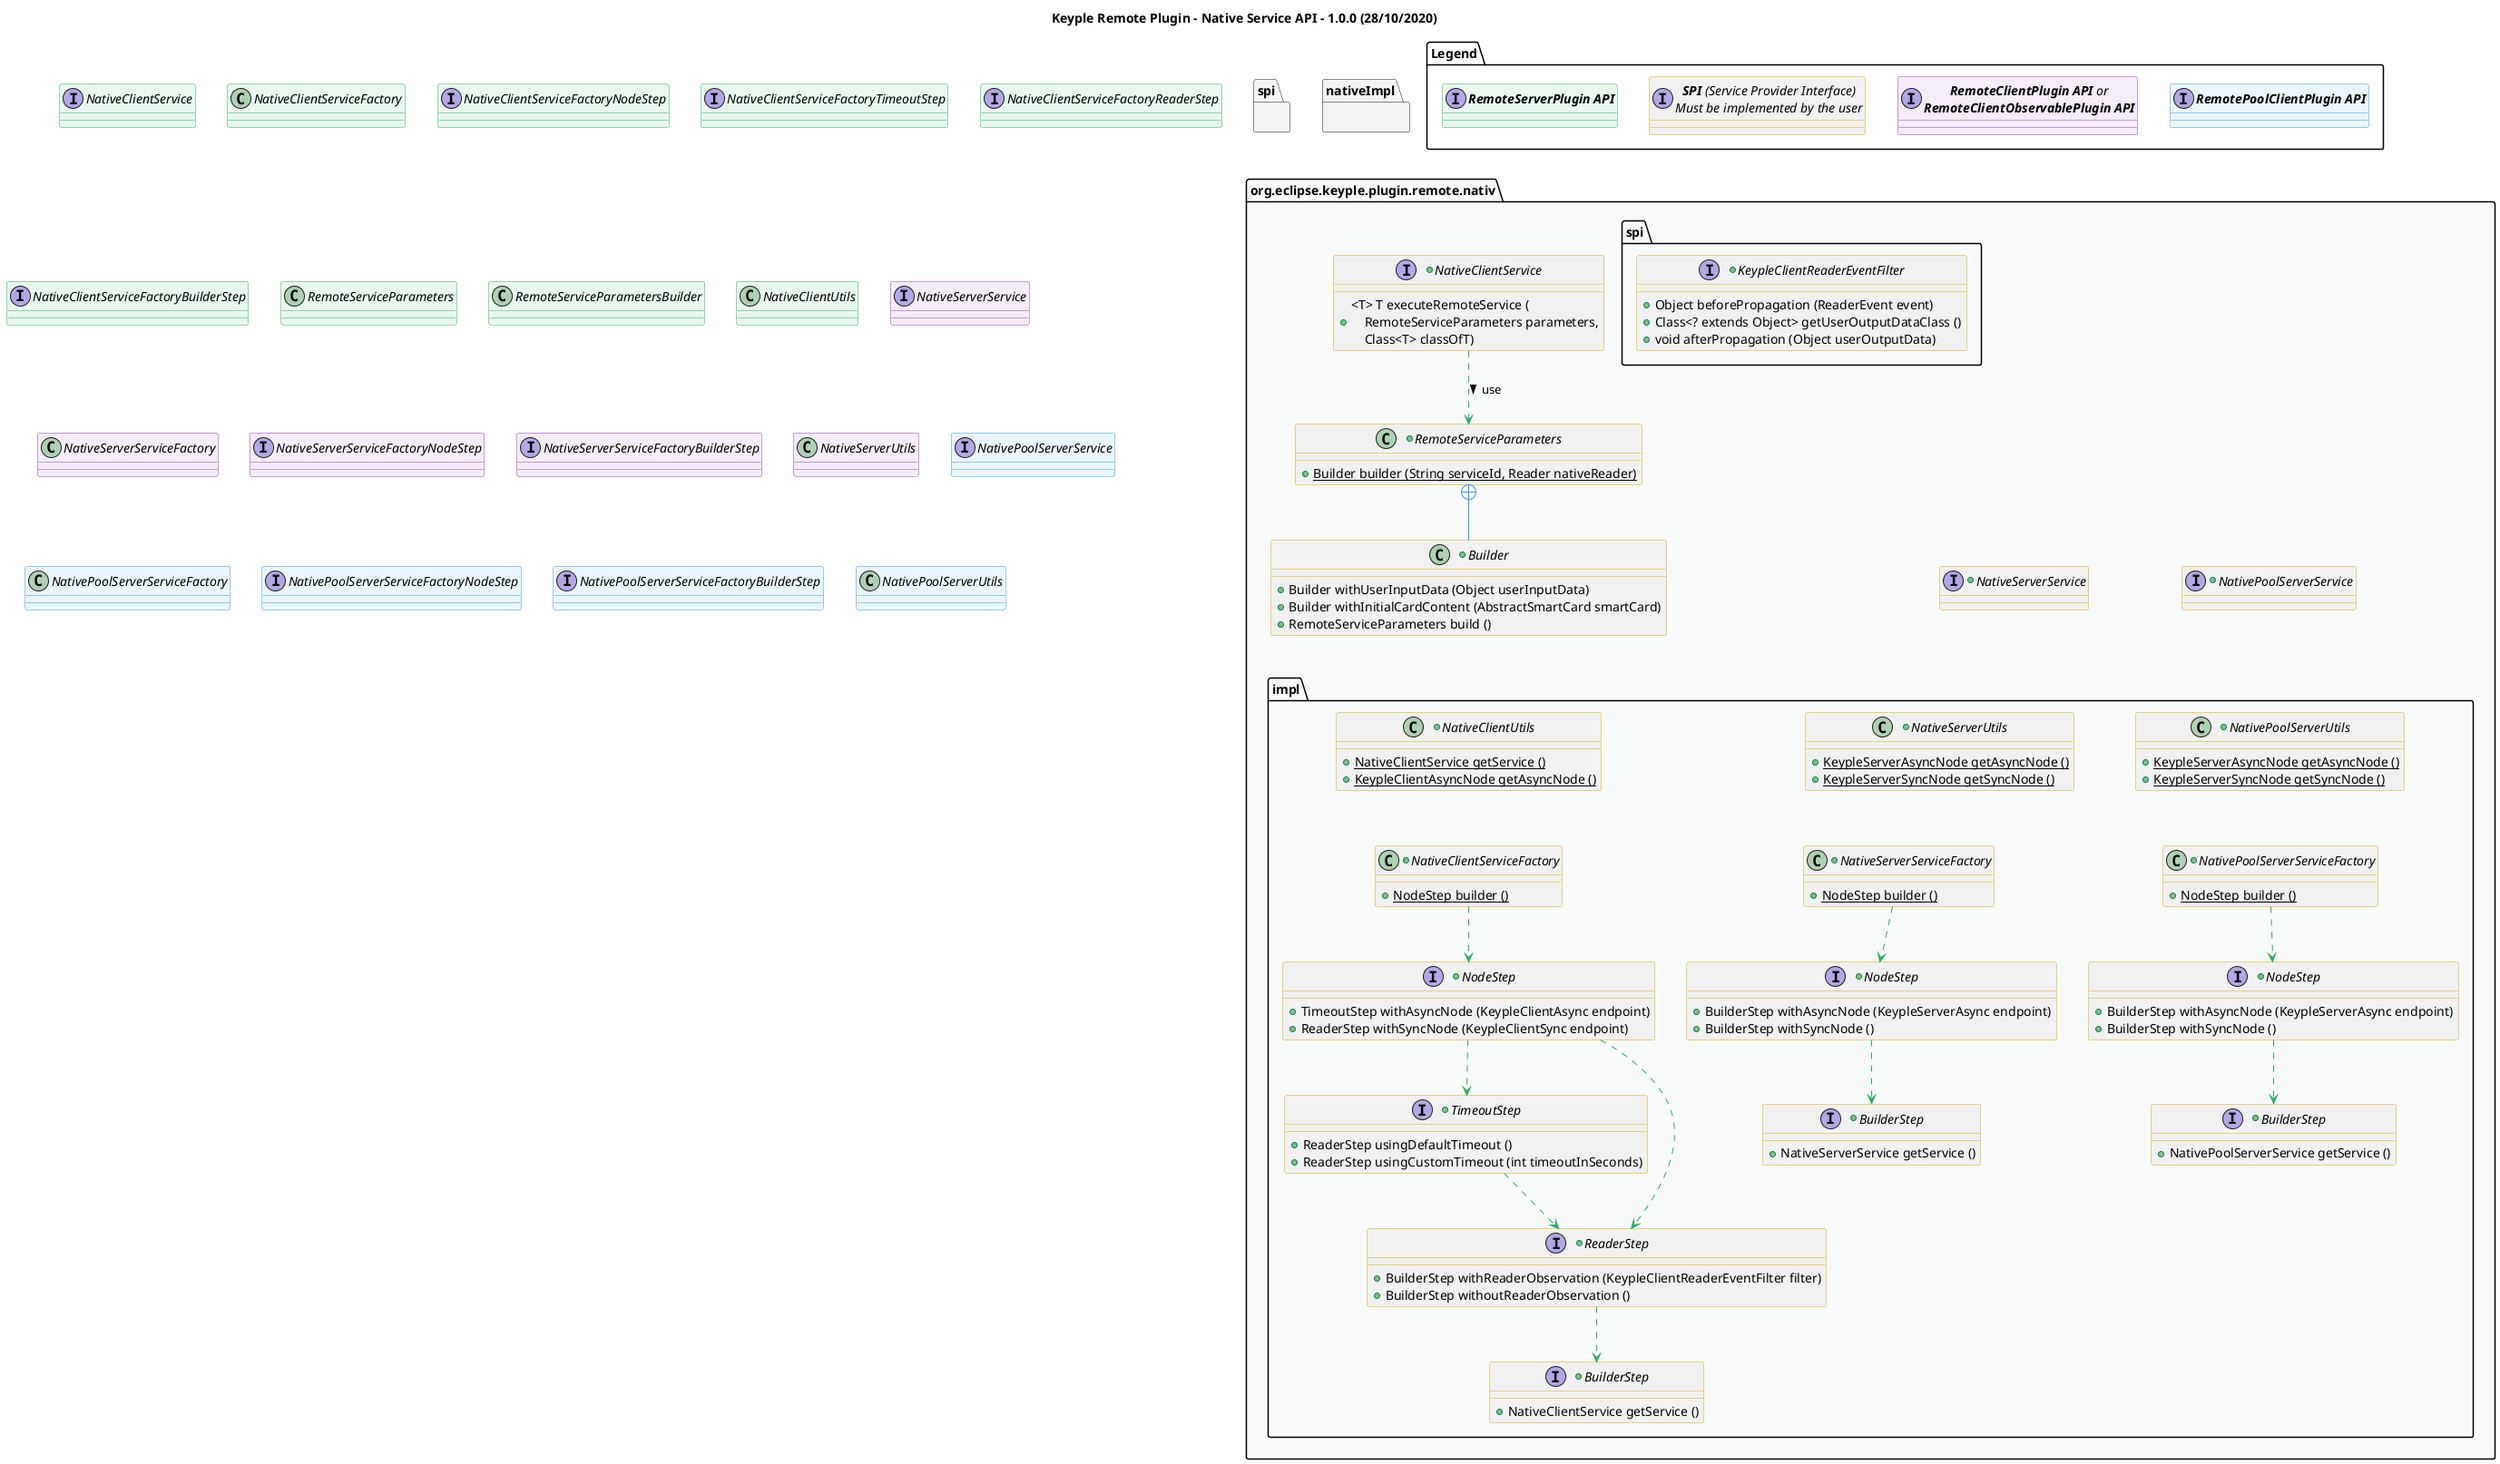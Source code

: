 @startuml
title
    Keyple Remote Plugin - Native Service API - 1.0.0 (28/10/2020)
end title

' == THEME ==

'Couleurs issues de : https://htmlcolorcodes.com/fr/tableau-de-couleur/tableau-de-couleur-design-plat/
!define C_GREY1 F8F9F9
!define C_GREY2 F2F3F4
!define C_GREY3 E5E7E9
!define C_GREY4 D7DBDD
!define C_GREY5 CACFD2
!define C_GREY6 BDC3C7
!define C_LINK 3498DB
!define C_USE 27AE60

skinparam Shadowing false
skinparam ClassFontStyle italic
skinparam ClassBorderColor #D4AC0D
skinparam stereotypeABorderColor #A9DCDF
skinparam stereotypeIBorderColor #B4A7E5
skinparam stereotypeCBorderColor #ADD1B2
skinparam stereotypeEBorderColor #EB93DF
' Red
skinparam ClassBackgroundColor<<red>> #FDEDEC
skinparam ClassBorderColor<<red>> #E74C3C
hide <<red>> stereotype
' Purple
skinparam ClassBackgroundColor<<purple>> #F4ECF7
skinparam ClassBorderColor<<purple>> #8E44AD
hide <<purple>> stereotype
' blue
skinparam ClassBackgroundColor<<blue>> #EBF5FB
skinparam ClassBorderColor<<blue>> #3498DB
hide <<blue>> stereotype
' Green
skinparam ClassBackgroundColor<<green>> #E9F7EF
skinparam ClassBorderColor<<green>> #27AE60
hide <<green>> stereotype
' Grey
skinparam ClassBackgroundColor<<grey>> #EAECEE
skinparam ClassBorderColor<<grey>> #2C3E50
hide <<grey>> stereotype

' == CONTENT ==

package Legend {
    interface "**RemoteServerPlugin API**" as serverApi <<green>>
    interface "**RemoteClientPlugin API** or\n**RemoteClientObservablePlugin API**" as clientApi <<purple>>
    interface "**RemotePoolClientPlugin API**" as poolClientApi <<blue>>
    interface "**SPI** (Service Provider Interface)\nMust be implemented by the user" as spiApi
}

package "org.eclipse.keyple.plugin.remote.nativ" as native {

    +interface NativeClientService {
        +<T> T executeRemoteService (\n    RemoteServiceParameters parameters,\n    Class<T> classOfT)
    }
    +class RemoteServiceParameters {
        +{static} Builder builder (String serviceId, Reader nativeReader)
    }
    +class "Builder" as RemoteServiceParametersBuilder {
        +Builder withUserInputData (Object userInputData)
        +Builder withInitialCardContent (AbstractSmartCard smartCard)
        +RemoteServiceParameters build ()
    }
    +interface NativeServerService {
    }
    +interface NativePoolServerService {
    }
    package spi {
        +interface KeypleClientReaderEventFilter {
            +Object beforePropagation (ReaderEvent event)
            +Class<? extends Object> getUserOutputDataClass ()
            +void afterPropagation (Object userOutputData)
        }
    }
    package impl as nativeImpl {
        ' Utilitaires Slave
        +class NativeClientUtils {
            + {static} NativeClientService getService ()
            + {static} KeypleClientAsyncNode getAsyncNode ()
        }
        +class NativeServerUtils {
            + {static} KeypleServerAsyncNode getAsyncNode ()
            + {static} KeypleServerSyncNode getSyncNode ()
        }
        +class NativePoolServerUtils {
            + {static} KeypleServerAsyncNode getAsyncNode ()
            + {static} KeypleServerSyncNode getSyncNode ()
        }
        ' Factories
        +class NativeClientServiceFactory {
            + {static} NodeStep builder ()
        }
        +interface "NodeStep" as NativeClientServiceFactoryNodeStep {
            + TimeoutStep withAsyncNode (KeypleClientAsync endpoint)
            + ReaderStep withSyncNode (KeypleClientSync endpoint)
        }
        +interface "TimeoutStep" as NativeClientServiceFactoryTimeoutStep {
            + ReaderStep usingDefaultTimeout ()
            + ReaderStep usingCustomTimeout (int timeoutInSeconds)
        }
        +interface "ReaderStep" as NativeClientServiceFactoryReaderStep {
            + BuilderStep withReaderObservation (KeypleClientReaderEventFilter filter)
            + BuilderStep withoutReaderObservation ()
        }
        +interface "BuilderStep" as NativeClientServiceFactoryBuilderStep {
            + NativeClientService getService ()
        }
        +class NativeServerServiceFactory {
            + {static} NodeStep builder ()
        }
        +interface "NodeStep" as NativeServerServiceFactoryNodeStep {
            + BuilderStep withAsyncNode (KeypleServerAsync endpoint)
            + BuilderStep withSyncNode ()
        }
        +interface "BuilderStep" as NativeServerServiceFactoryBuilderStep {
            + NativeServerService getService ()
        }
        +class NativePoolServerServiceFactory {
            + {static} NodeStep builder ()
        }
        +interface "NodeStep" as NativePoolServerServiceFactoryNodeStep {
            + BuilderStep withAsyncNode (KeypleServerAsync endpoint)
            + BuilderStep withSyncNode ()
        }
        +interface "BuilderStep" as NativePoolServerServiceFactoryBuilderStep {
            + NativePoolServerService getService ()
        }
    }
}

' Associations
NativeClientService ..> RemoteServiceParameters #C_USE : use >
RemoteServiceParameters +-- RemoteServiceParametersBuilder #C_LINK

NativeClientServiceFactory ..> NativeClientServiceFactoryNodeStep #C_USE
NativeClientServiceFactoryNodeStep ..> NativeClientServiceFactoryTimeoutStep #C_USE
NativeClientServiceFactoryNodeStep ..> NativeClientServiceFactoryReaderStep #C_USE
NativeClientServiceFactoryTimeoutStep ..> NativeClientServiceFactoryReaderStep #C_USE
NativeClientServiceFactoryReaderStep ..> NativeClientServiceFactoryBuilderStep #C_USE

NativeServerServiceFactory ..> NativeServerServiceFactoryNodeStep #C_USE
NativeServerServiceFactoryNodeStep ..> NativeServerServiceFactoryBuilderStep #C_USE

NativePoolServerServiceFactory ..> NativePoolServerServiceFactoryNodeStep #C_USE
NativePoolServerServiceFactoryNodeStep ..> NativePoolServerServiceFactoryBuilderStep #C_USE

' == LAYOUT ==

serverApi -[hidden]- NativeClientService
clientApi -[hidden]- NativeServerService
poolClientApi -[hidden]- NativePoolServerService
spiApi -[hidden]- KeypleClientReaderEventFilter

RemoteServiceParametersBuilder -[hidden]- NativeClientUtils
NativeServerService -[hidden]- NativeServerUtils
NativePoolServerService -[hidden]- NativePoolServerUtils

NativeClientUtils -[hidden]- NativeClientServiceFactory
NativeServerUtils -[hidden]- NativeServerServiceFactory
NativePoolServerUtils -[hidden]- NativePoolServerServiceFactory

' == STYLE ==

package native #C_GREY1 {}
package spi #C_GREY2 {}
package nativeImpl #C_GREY2 {}

interface NativeClientService <<green>>
class NativeClientServiceFactory <<green>>
interface NativeClientServiceFactoryNodeStep <<green>>
interface NativeClientServiceFactoryTimeoutStep <<green>>
interface NativeClientServiceFactoryReaderStep <<green>>
interface NativeClientServiceFactoryBuilderStep <<green>>
class RemoteServiceParameters <<green>>
class RemoteServiceParametersBuilder <<green>>
class NativeClientUtils <<green>>

interface NativeServerService <<purple>>
class NativeServerServiceFactory <<purple>>
interface NativeServerServiceFactoryNodeStep <<purple>>
interface NativeServerServiceFactoryBuilderStep <<purple>>
class NativeServerUtils <<purple>>

interface NativePoolServerService <<blue>>
class NativePoolServerServiceFactory <<blue>>
interface NativePoolServerServiceFactoryNodeStep <<blue>>
interface NativePoolServerServiceFactoryBuilderStep <<blue>>
class NativePoolServerUtils <<blue>>

@enduml